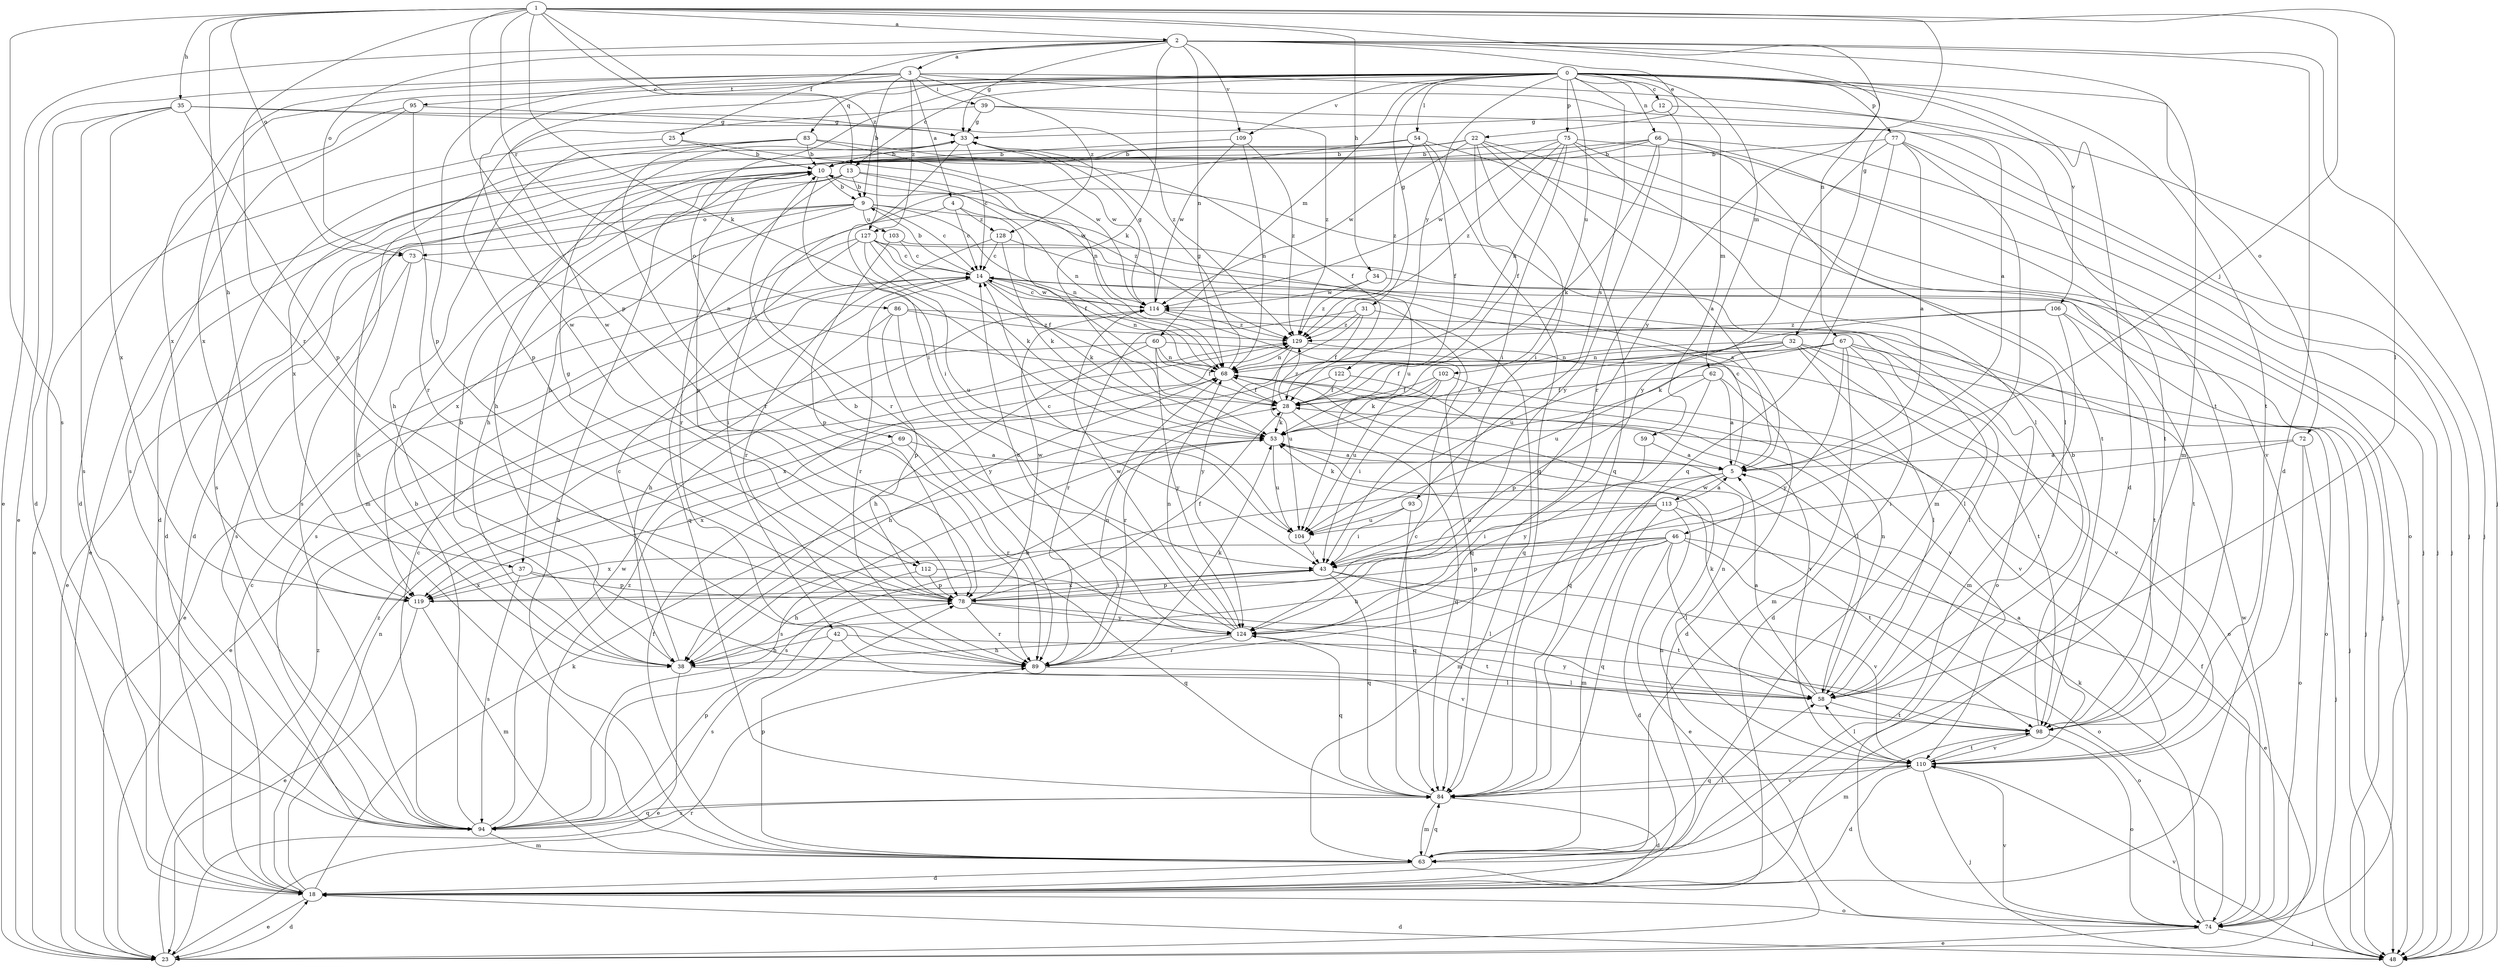 strict digraph  {
0;
1;
2;
3;
4;
5;
9;
10;
12;
13;
14;
18;
22;
23;
25;
28;
31;
32;
33;
34;
35;
37;
38;
39;
42;
43;
46;
48;
53;
54;
58;
59;
60;
62;
63;
66;
67;
68;
69;
72;
73;
74;
75;
77;
78;
83;
84;
86;
89;
93;
94;
95;
98;
102;
103;
104;
106;
109;
110;
112;
113;
114;
119;
122;
124;
127;
128;
129;
0 -> 12  [label=c];
0 -> 13  [label=c];
0 -> 18  [label=d];
0 -> 31  [label=g];
0 -> 54  [label=l];
0 -> 59  [label=m];
0 -> 60  [label=m];
0 -> 62  [label=m];
0 -> 66  [label=n];
0 -> 69  [label=o];
0 -> 72  [label=o];
0 -> 75  [label=p];
0 -> 77  [label=p];
0 -> 83  [label=q];
0 -> 93  [label=s];
0 -> 95  [label=t];
0 -> 98  [label=t];
0 -> 102  [label=u];
0 -> 106  [label=v];
0 -> 109  [label=v];
0 -> 112  [label=w];
0 -> 119  [label=x];
0 -> 122  [label=y];
1 -> 2  [label=a];
1 -> 13  [label=c];
1 -> 32  [label=g];
1 -> 34  [label=h];
1 -> 35  [label=h];
1 -> 37  [label=h];
1 -> 46  [label=j];
1 -> 53  [label=k];
1 -> 58  [label=l];
1 -> 73  [label=o];
1 -> 78  [label=p];
1 -> 86  [label=r];
1 -> 89  [label=r];
1 -> 94  [label=s];
1 -> 124  [label=y];
1 -> 127  [label=z];
2 -> 3  [label=a];
2 -> 18  [label=d];
2 -> 22  [label=e];
2 -> 23  [label=e];
2 -> 25  [label=f];
2 -> 33  [label=g];
2 -> 48  [label=j];
2 -> 53  [label=k];
2 -> 63  [label=m];
2 -> 67  [label=n];
2 -> 68  [label=n];
2 -> 73  [label=o];
2 -> 109  [label=v];
3 -> 4  [label=a];
3 -> 5  [label=a];
3 -> 9  [label=b];
3 -> 23  [label=e];
3 -> 39  [label=i];
3 -> 78  [label=p];
3 -> 98  [label=t];
3 -> 112  [label=w];
3 -> 119  [label=x];
3 -> 127  [label=z];
3 -> 128  [label=z];
4 -> 14  [label=c];
4 -> 28  [label=f];
4 -> 42  [label=i];
4 -> 128  [label=z];
5 -> 14  [label=c];
5 -> 63  [label=m];
5 -> 94  [label=s];
5 -> 113  [label=w];
9 -> 14  [label=c];
9 -> 23  [label=e];
9 -> 37  [label=h];
9 -> 68  [label=n];
9 -> 73  [label=o];
9 -> 103  [label=u];
9 -> 104  [label=u];
9 -> 119  [label=x];
10 -> 9  [label=b];
10 -> 18  [label=d];
10 -> 43  [label=i];
10 -> 78  [label=p];
10 -> 94  [label=s];
10 -> 129  [label=z];
12 -> 33  [label=g];
12 -> 48  [label=j];
12 -> 89  [label=r];
13 -> 9  [label=b];
13 -> 18  [label=d];
13 -> 38  [label=h];
13 -> 68  [label=n];
13 -> 89  [label=r];
13 -> 114  [label=w];
14 -> 9  [label=b];
14 -> 23  [label=e];
14 -> 48  [label=j];
14 -> 53  [label=k];
14 -> 68  [label=n];
14 -> 89  [label=r];
14 -> 114  [label=w];
18 -> 14  [label=c];
18 -> 23  [label=e];
18 -> 53  [label=k];
18 -> 68  [label=n];
18 -> 74  [label=o];
18 -> 129  [label=z];
22 -> 5  [label=a];
22 -> 10  [label=b];
22 -> 28  [label=f];
22 -> 38  [label=h];
22 -> 43  [label=i];
22 -> 84  [label=q];
22 -> 110  [label=v];
22 -> 114  [label=w];
22 -> 119  [label=x];
23 -> 18  [label=d];
23 -> 89  [label=r];
23 -> 129  [label=z];
25 -> 10  [label=b];
25 -> 23  [label=e];
25 -> 68  [label=n];
28 -> 53  [label=k];
28 -> 84  [label=q];
28 -> 129  [label=z];
31 -> 28  [label=f];
31 -> 84  [label=q];
31 -> 89  [label=r];
31 -> 124  [label=y];
31 -> 129  [label=z];
32 -> 28  [label=f];
32 -> 53  [label=k];
32 -> 58  [label=l];
32 -> 68  [label=n];
32 -> 74  [label=o];
32 -> 98  [label=t];
32 -> 104  [label=u];
32 -> 110  [label=v];
33 -> 10  [label=b];
33 -> 14  [label=c];
33 -> 43  [label=i];
33 -> 63  [label=m];
33 -> 114  [label=w];
34 -> 98  [label=t];
34 -> 114  [label=w];
34 -> 129  [label=z];
35 -> 18  [label=d];
35 -> 33  [label=g];
35 -> 78  [label=p];
35 -> 94  [label=s];
35 -> 119  [label=x];
35 -> 129  [label=z];
37 -> 58  [label=l];
37 -> 78  [label=p];
37 -> 94  [label=s];
37 -> 119  [label=x];
38 -> 10  [label=b];
38 -> 14  [label=c];
38 -> 23  [label=e];
38 -> 58  [label=l];
39 -> 33  [label=g];
39 -> 48  [label=j];
39 -> 78  [label=p];
39 -> 129  [label=z];
42 -> 38  [label=h];
42 -> 74  [label=o];
42 -> 94  [label=s];
42 -> 110  [label=v];
43 -> 78  [label=p];
43 -> 84  [label=q];
43 -> 98  [label=t];
43 -> 110  [label=v];
43 -> 119  [label=x];
46 -> 18  [label=d];
46 -> 23  [label=e];
46 -> 38  [label=h];
46 -> 43  [label=i];
46 -> 58  [label=l];
46 -> 74  [label=o];
46 -> 78  [label=p];
46 -> 84  [label=q];
46 -> 119  [label=x];
48 -> 18  [label=d];
48 -> 110  [label=v];
53 -> 5  [label=a];
53 -> 38  [label=h];
53 -> 94  [label=s];
53 -> 104  [label=u];
54 -> 10  [label=b];
54 -> 28  [label=f];
54 -> 84  [label=q];
54 -> 89  [label=r];
54 -> 98  [label=t];
54 -> 129  [label=z];
58 -> 5  [label=a];
58 -> 53  [label=k];
58 -> 68  [label=n];
58 -> 98  [label=t];
58 -> 124  [label=y];
59 -> 5  [label=a];
59 -> 124  [label=y];
60 -> 23  [label=e];
60 -> 28  [label=f];
60 -> 38  [label=h];
60 -> 68  [label=n];
60 -> 74  [label=o];
60 -> 124  [label=y];
62 -> 5  [label=a];
62 -> 18  [label=d];
62 -> 28  [label=f];
62 -> 78  [label=p];
62 -> 84  [label=q];
63 -> 10  [label=b];
63 -> 18  [label=d];
63 -> 28  [label=f];
63 -> 58  [label=l];
63 -> 78  [label=p];
63 -> 84  [label=q];
66 -> 10  [label=b];
66 -> 18  [label=d];
66 -> 23  [label=e];
66 -> 48  [label=j];
66 -> 53  [label=k];
66 -> 58  [label=l];
66 -> 98  [label=t];
66 -> 124  [label=y];
67 -> 18  [label=d];
67 -> 48  [label=j];
67 -> 53  [label=k];
67 -> 58  [label=l];
67 -> 63  [label=m];
67 -> 68  [label=n];
67 -> 119  [label=x];
67 -> 124  [label=y];
68 -> 28  [label=f];
68 -> 33  [label=g];
68 -> 38  [label=h];
68 -> 58  [label=l];
69 -> 5  [label=a];
69 -> 89  [label=r];
69 -> 119  [label=x];
72 -> 5  [label=a];
72 -> 43  [label=i];
72 -> 48  [label=j];
72 -> 74  [label=o];
73 -> 38  [label=h];
73 -> 68  [label=n];
73 -> 94  [label=s];
74 -> 23  [label=e];
74 -> 28  [label=f];
74 -> 48  [label=j];
74 -> 53  [label=k];
74 -> 68  [label=n];
74 -> 110  [label=v];
74 -> 114  [label=w];
75 -> 10  [label=b];
75 -> 43  [label=i];
75 -> 48  [label=j];
75 -> 58  [label=l];
75 -> 68  [label=n];
75 -> 74  [label=o];
75 -> 114  [label=w];
75 -> 129  [label=z];
77 -> 5  [label=a];
77 -> 10  [label=b];
77 -> 48  [label=j];
77 -> 63  [label=m];
77 -> 84  [label=q];
77 -> 124  [label=y];
78 -> 28  [label=f];
78 -> 33  [label=g];
78 -> 89  [label=r];
78 -> 98  [label=t];
78 -> 114  [label=w];
78 -> 124  [label=y];
83 -> 10  [label=b];
83 -> 28  [label=f];
83 -> 38  [label=h];
83 -> 89  [label=r];
83 -> 94  [label=s];
83 -> 114  [label=w];
84 -> 14  [label=c];
84 -> 18  [label=d];
84 -> 63  [label=m];
84 -> 94  [label=s];
84 -> 110  [label=v];
86 -> 38  [label=h];
86 -> 58  [label=l];
86 -> 78  [label=p];
86 -> 124  [label=y];
86 -> 129  [label=z];
89 -> 53  [label=k];
89 -> 58  [label=l];
89 -> 68  [label=n];
93 -> 43  [label=i];
93 -> 84  [label=q];
93 -> 104  [label=u];
94 -> 10  [label=b];
94 -> 14  [label=c];
94 -> 63  [label=m];
94 -> 78  [label=p];
94 -> 84  [label=q];
94 -> 114  [label=w];
94 -> 129  [label=z];
95 -> 18  [label=d];
95 -> 33  [label=g];
95 -> 89  [label=r];
95 -> 94  [label=s];
98 -> 10  [label=b];
98 -> 63  [label=m];
98 -> 74  [label=o];
98 -> 110  [label=v];
102 -> 28  [label=f];
102 -> 43  [label=i];
102 -> 53  [label=k];
102 -> 104  [label=u];
102 -> 110  [label=v];
103 -> 14  [label=c];
103 -> 74  [label=o];
103 -> 78  [label=p];
104 -> 14  [label=c];
104 -> 43  [label=i];
106 -> 48  [label=j];
106 -> 63  [label=m];
106 -> 98  [label=t];
106 -> 104  [label=u];
106 -> 129  [label=z];
109 -> 10  [label=b];
109 -> 68  [label=n];
109 -> 114  [label=w];
109 -> 129  [label=z];
110 -> 5  [label=a];
110 -> 18  [label=d];
110 -> 48  [label=j];
110 -> 58  [label=l];
110 -> 68  [label=n];
110 -> 84  [label=q];
110 -> 98  [label=t];
112 -> 38  [label=h];
112 -> 78  [label=p];
112 -> 84  [label=q];
113 -> 5  [label=a];
113 -> 23  [label=e];
113 -> 43  [label=i];
113 -> 53  [label=k];
113 -> 63  [label=m];
113 -> 98  [label=t];
113 -> 104  [label=u];
114 -> 14  [label=c];
114 -> 33  [label=g];
114 -> 84  [label=q];
114 -> 129  [label=z];
119 -> 23  [label=e];
119 -> 43  [label=i];
119 -> 63  [label=m];
122 -> 28  [label=f];
122 -> 89  [label=r];
122 -> 110  [label=v];
124 -> 10  [label=b];
124 -> 14  [label=c];
124 -> 38  [label=h];
124 -> 68  [label=n];
124 -> 84  [label=q];
124 -> 89  [label=r];
124 -> 114  [label=w];
127 -> 14  [label=c];
127 -> 28  [label=f];
127 -> 48  [label=j];
127 -> 53  [label=k];
127 -> 84  [label=q];
127 -> 94  [label=s];
127 -> 104  [label=u];
128 -> 5  [label=a];
128 -> 14  [label=c];
128 -> 53  [label=k];
128 -> 89  [label=r];
129 -> 68  [label=n];
129 -> 104  [label=u];
129 -> 110  [label=v];
}
